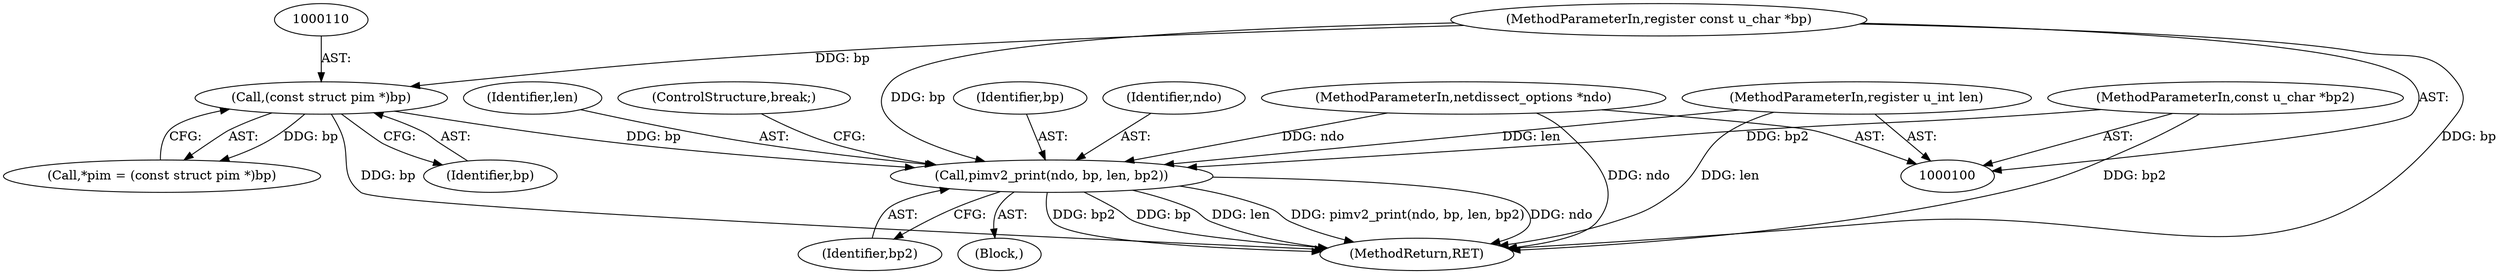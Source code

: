 digraph "0_tcpdump_5dc1860d8267b1e0cb78c9ffa2a40bea2fdb3ddc_0@pointer" {
"1000174" [label="(Call,pimv2_print(ndo, bp, len, bp2))"];
"1000101" [label="(MethodParameterIn,netdissect_options *ndo)"];
"1000109" [label="(Call,(const struct pim *)bp)"];
"1000102" [label="(MethodParameterIn,register const u_char *bp)"];
"1000103" [label="(MethodParameterIn,register u_int len)"];
"1000104" [label="(MethodParameterIn,const u_char *bp2)"];
"1000177" [label="(Identifier,len)"];
"1000179" [label="(ControlStructure,break;)"];
"1000111" [label="(Identifier,bp)"];
"1000104" [label="(MethodParameterIn,const u_char *bp2)"];
"1000176" [label="(Identifier,bp)"];
"1000101" [label="(MethodParameterIn,netdissect_options *ndo)"];
"1000109" [label="(Call,(const struct pim *)bp)"];
"1000178" [label="(Identifier,bp2)"];
"1000102" [label="(MethodParameterIn,register const u_char *bp)"];
"1000103" [label="(MethodParameterIn,register u_int len)"];
"1000200" [label="(MethodReturn,RET)"];
"1000154" [label="(Block,)"];
"1000174" [label="(Call,pimv2_print(ndo, bp, len, bp2))"];
"1000175" [label="(Identifier,ndo)"];
"1000107" [label="(Call,*pim = (const struct pim *)bp)"];
"1000174" -> "1000154"  [label="AST: "];
"1000174" -> "1000178"  [label="CFG: "];
"1000175" -> "1000174"  [label="AST: "];
"1000176" -> "1000174"  [label="AST: "];
"1000177" -> "1000174"  [label="AST: "];
"1000178" -> "1000174"  [label="AST: "];
"1000179" -> "1000174"  [label="CFG: "];
"1000174" -> "1000200"  [label="DDG: bp2"];
"1000174" -> "1000200"  [label="DDG: bp"];
"1000174" -> "1000200"  [label="DDG: len"];
"1000174" -> "1000200"  [label="DDG: pimv2_print(ndo, bp, len, bp2)"];
"1000174" -> "1000200"  [label="DDG: ndo"];
"1000101" -> "1000174"  [label="DDG: ndo"];
"1000109" -> "1000174"  [label="DDG: bp"];
"1000102" -> "1000174"  [label="DDG: bp"];
"1000103" -> "1000174"  [label="DDG: len"];
"1000104" -> "1000174"  [label="DDG: bp2"];
"1000101" -> "1000100"  [label="AST: "];
"1000101" -> "1000200"  [label="DDG: ndo"];
"1000109" -> "1000107"  [label="AST: "];
"1000109" -> "1000111"  [label="CFG: "];
"1000110" -> "1000109"  [label="AST: "];
"1000111" -> "1000109"  [label="AST: "];
"1000107" -> "1000109"  [label="CFG: "];
"1000109" -> "1000200"  [label="DDG: bp"];
"1000109" -> "1000107"  [label="DDG: bp"];
"1000102" -> "1000109"  [label="DDG: bp"];
"1000102" -> "1000100"  [label="AST: "];
"1000102" -> "1000200"  [label="DDG: bp"];
"1000103" -> "1000100"  [label="AST: "];
"1000103" -> "1000200"  [label="DDG: len"];
"1000104" -> "1000100"  [label="AST: "];
"1000104" -> "1000200"  [label="DDG: bp2"];
}
